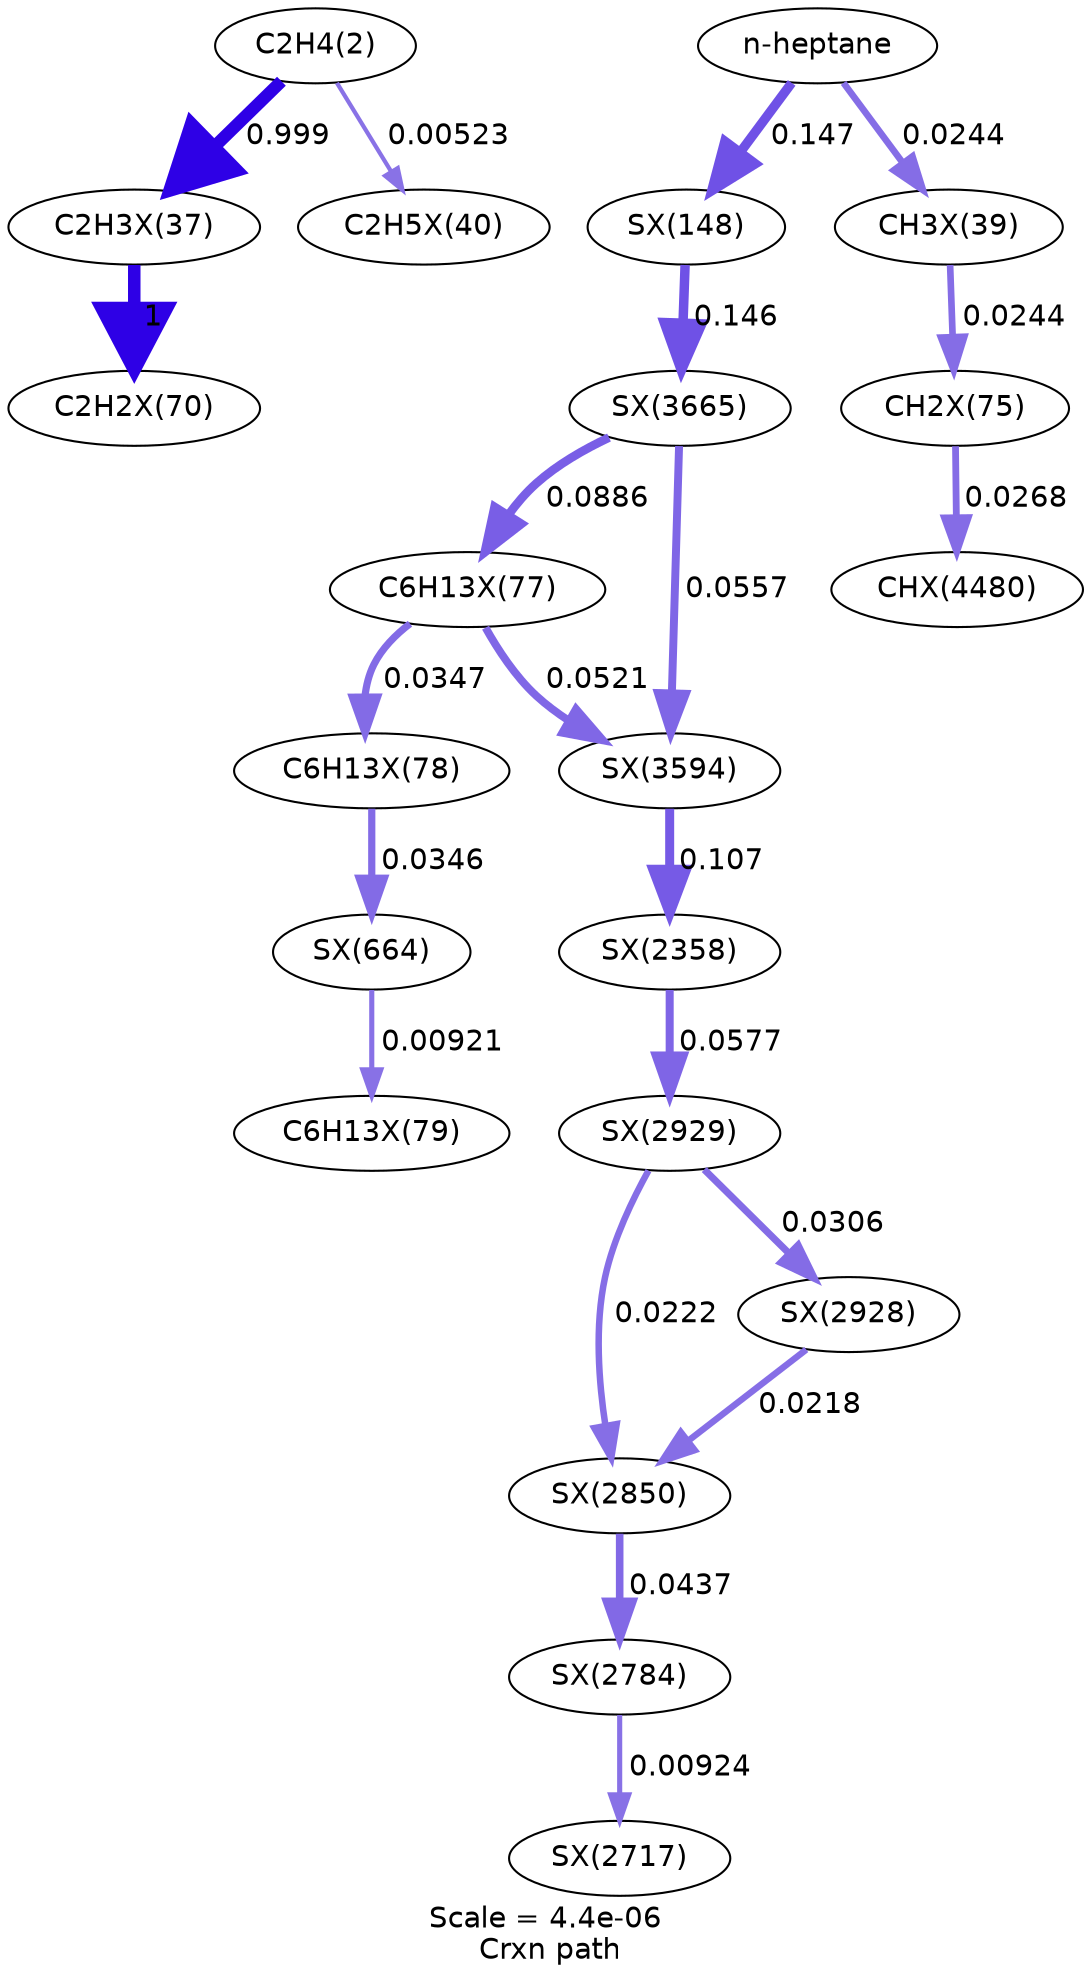 digraph reaction_paths {
center=1;
s5 -> s23[fontname="Helvetica", style="setlinewidth(6)", arrowsize=3, color="0.7, 1.5, 0.9"
, label=" 0.999"];
s5 -> s25[fontname="Helvetica", style="setlinewidth(2.03)", arrowsize=1.02, color="0.7, 0.505, 0.9"
, label=" 0.00523"];
s23 -> s32[fontname="Helvetica", style="setlinewidth(6)", arrowsize=3, color="0.7, 1.5, 0.9"
, label=" 1"];
s122 -> s118[fontname="Helvetica", style="setlinewidth(2.46)", arrowsize=1.23, color="0.7, 0.509, 0.9"
, label=" 0.00924"];
s124 -> s122[fontname="Helvetica", style="setlinewidth(3.64)", arrowsize=1.82, color="0.7, 0.544, 0.9"
, label=" 0.0437"];
s127 -> s124[fontname="Helvetica", style="setlinewidth(3.13)", arrowsize=1.56, color="0.7, 0.522, 0.9"
, label=" 0.0222"];
s126 -> s124[fontname="Helvetica", style="setlinewidth(3.11)", arrowsize=1.56, color="0.7, 0.522, 0.9"
, label=" 0.0218"];
s127 -> s126[fontname="Helvetica", style="setlinewidth(3.37)", arrowsize=1.68, color="0.7, 0.531, 0.9"
, label=" 0.0306"];
s116 -> s127[fontname="Helvetica", style="setlinewidth(3.85)", arrowsize=1.92, color="0.7, 0.558, 0.9"
, label=" 0.0577"];
s95 -> s39[fontname="Helvetica", style="setlinewidth(2.46)", arrowsize=1.23, color="0.7, 0.509, 0.9"
, label=" 0.00921"];
s38 -> s95[fontname="Helvetica", style="setlinewidth(3.46)", arrowsize=1.73, color="0.7, 0.535, 0.9"
, label=" 0.0346"];
s37 -> s38[fontname="Helvetica", style="setlinewidth(3.46)", arrowsize=1.73, color="0.7, 0.535, 0.9"
, label=" 0.0347"];
s145 -> s116[fontname="Helvetica", style="setlinewidth(4.32)", arrowsize=2.16, color="0.7, 0.607, 0.9"
, label=" 0.107"];
s37 -> s145[fontname="Helvetica", style="setlinewidth(3.77)", arrowsize=1.88, color="0.7, 0.552, 0.9"
, label=" 0.0521"];
s147 -> s145[fontname="Helvetica", style="setlinewidth(3.82)", arrowsize=1.91, color="0.7, 0.556, 0.9"
, label=" 0.0557"];
s147 -> s37[fontname="Helvetica", style="setlinewidth(4.17)", arrowsize=2.09, color="0.7, 0.589, 0.9"
, label=" 0.0886"];
s50 -> s147[fontname="Helvetica", style="setlinewidth(4.55)", arrowsize=2.27, color="0.7, 0.646, 0.9"
, label=" 0.146"];
s0 -> s50[fontname="Helvetica", style="setlinewidth(4.55)", arrowsize=2.28, color="0.7, 0.647, 0.9"
, label=" 0.147"];
s0 -> s24[fontname="Helvetica", style="setlinewidth(3.2)", arrowsize=1.6, color="0.7, 0.524, 0.9"
, label=" 0.0244"];
s24 -> s35[fontname="Helvetica", style="setlinewidth(3.2)", arrowsize=1.6, color="0.7, 0.524, 0.9"
, label=" 0.0244"];
s35 -> s153[fontname="Helvetica", style="setlinewidth(3.27)", arrowsize=1.63, color="0.7, 0.527, 0.9"
, label=" 0.0268"];
s0 [ fontname="Helvetica", label="n-heptane"];
s5 [ fontname="Helvetica", label="C2H4(2)"];
s23 [ fontname="Helvetica", label="C2H3X(37)"];
s24 [ fontname="Helvetica", label="CH3X(39)"];
s25 [ fontname="Helvetica", label="C2H5X(40)"];
s32 [ fontname="Helvetica", label="C2H2X(70)"];
s35 [ fontname="Helvetica", label="CH2X(75)"];
s37 [ fontname="Helvetica", label="C6H13X(77)"];
s38 [ fontname="Helvetica", label="C6H13X(78)"];
s39 [ fontname="Helvetica", label="C6H13X(79)"];
s50 [ fontname="Helvetica", label="SX(148)"];
s95 [ fontname="Helvetica", label="SX(664)"];
s116 [ fontname="Helvetica", label="SX(2358)"];
s118 [ fontname="Helvetica", label="SX(2717)"];
s122 [ fontname="Helvetica", label="SX(2784)"];
s124 [ fontname="Helvetica", label="SX(2850)"];
s126 [ fontname="Helvetica", label="SX(2928)"];
s127 [ fontname="Helvetica", label="SX(2929)"];
s145 [ fontname="Helvetica", label="SX(3594)"];
s147 [ fontname="Helvetica", label="SX(3665)"];
s153 [ fontname="Helvetica", label="CHX(4480)"];
 label = "Scale = 4.4e-06\l Crxn path";
 fontname = "Helvetica";
}
